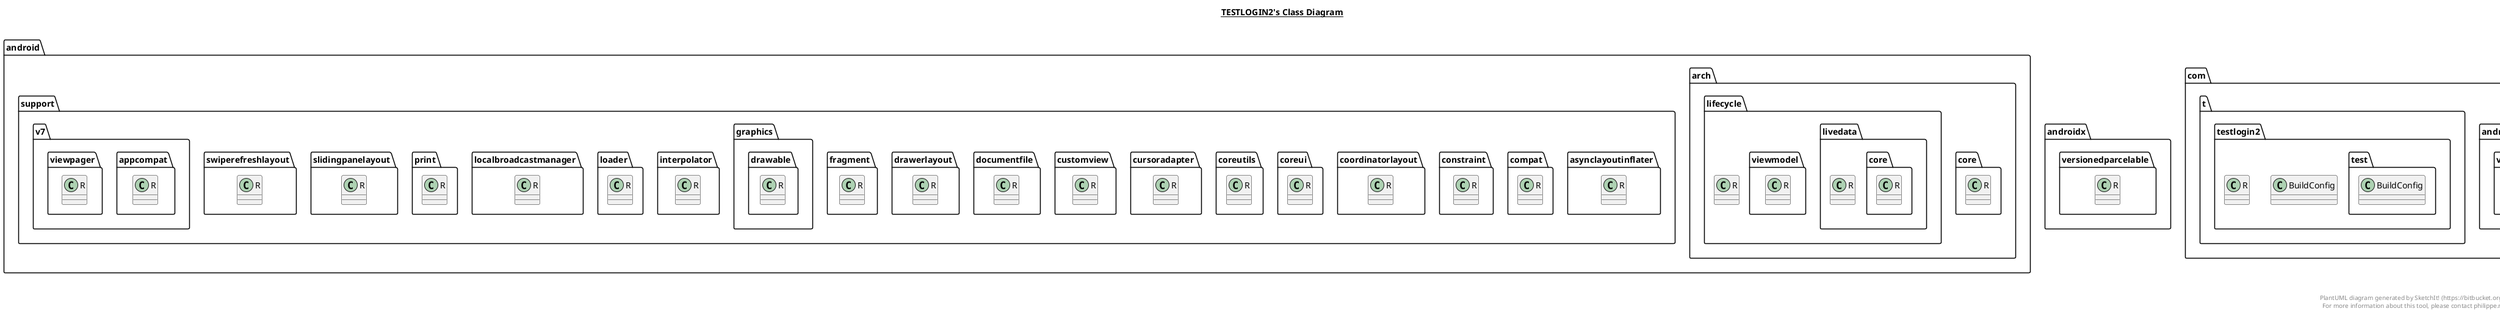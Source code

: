 @startuml

title __TESTLOGIN2's Class Diagram__\n

  namespace android.arch.core {
    class android.arch.core.R {
    }
  }
  

  namespace android.arch.lifecycle {
    class android.arch.lifecycle.R {
    }
  }
  

  namespace android.arch.lifecycle {
    namespace livedata {
      class android.arch.lifecycle.livedata.R {
      }
    }
  }
  

  namespace android.arch.lifecycle {
    namespace livedata {
      namespace core {
        class android.arch.lifecycle.livedata.core.R {
        }
      }
    }
  }
  

  namespace android.arch.lifecycle {
    namespace viewmodel {
      class android.arch.lifecycle.viewmodel.R {
      }
    }
  }
  

  namespace android.support.asynclayoutinflater {
    class android.support.asynclayoutinflater.R {
    }
  }
  

  namespace android.support.compat {
    class android.support.compat.R {
    }
  }
  

  namespace android.support.constraint {
    class android.support.constraint.R {
    }
  }
  

  namespace android.support.coordinatorlayout {
    class android.support.coordinatorlayout.R {
    }
  }
  

  namespace android.support.coreui {
    class android.support.coreui.R {
    }
  }
  

  namespace android.support.coreutils {
    class android.support.coreutils.R {
    }
  }
  

  namespace android.support.cursoradapter {
    class android.support.cursoradapter.R {
    }
  }
  

  namespace android.support.customview {
    class android.support.customview.R {
    }
  }
  

  namespace android.support.documentfile {
    class android.support.documentfile.R {
    }
  }
  

  namespace android.support.drawerlayout {
    class android.support.drawerlayout.R {
    }
  }
  

  namespace android.support.fragment {
    class android.support.fragment.R {
    }
  }
  

  namespace android.support.graphics.drawable {
    class android.support.graphics.drawable.R {
    }
  }
  

  namespace android.support.interpolator {
    class android.support.interpolator.R {
    }
  }
  

  namespace android.support.loader {
    class android.support.loader.R {
    }
  }
  

  namespace android.support.localbroadcastmanager {
    class android.support.localbroadcastmanager.R {
    }
  }
  

  namespace android.support.print {
    class android.support.print.R {
    }
  }
  

  namespace android.support.slidingpanelayout {
    class android.support.slidingpanelayout.R {
    }
  }
  

  namespace android.support.swiperefreshlayout {
    class android.support.swiperefreshlayout.R {
    }
  }
  

  namespace android.support.v7.appcompat {
    class android.support.v7.appcompat.R {
    }
  }
  

  namespace android.support.v7.viewpager {
    class android.support.v7.viewpager.R {
    }
  }
  

  namespace androidx.versionedparcelable {
    class androidx.versionedparcelable.R {
    }
  }
  

  namespace com.android.volley {
    class com.android.volley.R {
    }
  }
  

  namespace com.t.testlogin2 {
    class com.t.testlogin2.BuildConfig {
    }
  }
  

  namespace com.t.testlogin2 {
    class com.t.testlogin2.R {
    }
  }
  

  namespace com.t.testlogin2 {
    namespace test {
      class com.t.testlogin2.test.BuildConfig {
      }
    }
  }
  



right footer


PlantUML diagram generated by SketchIt! (https://bitbucket.org/pmesmeur/sketch.it)
For more information about this tool, please contact philippe.mesmeur@gmail.com
endfooter

@enduml
